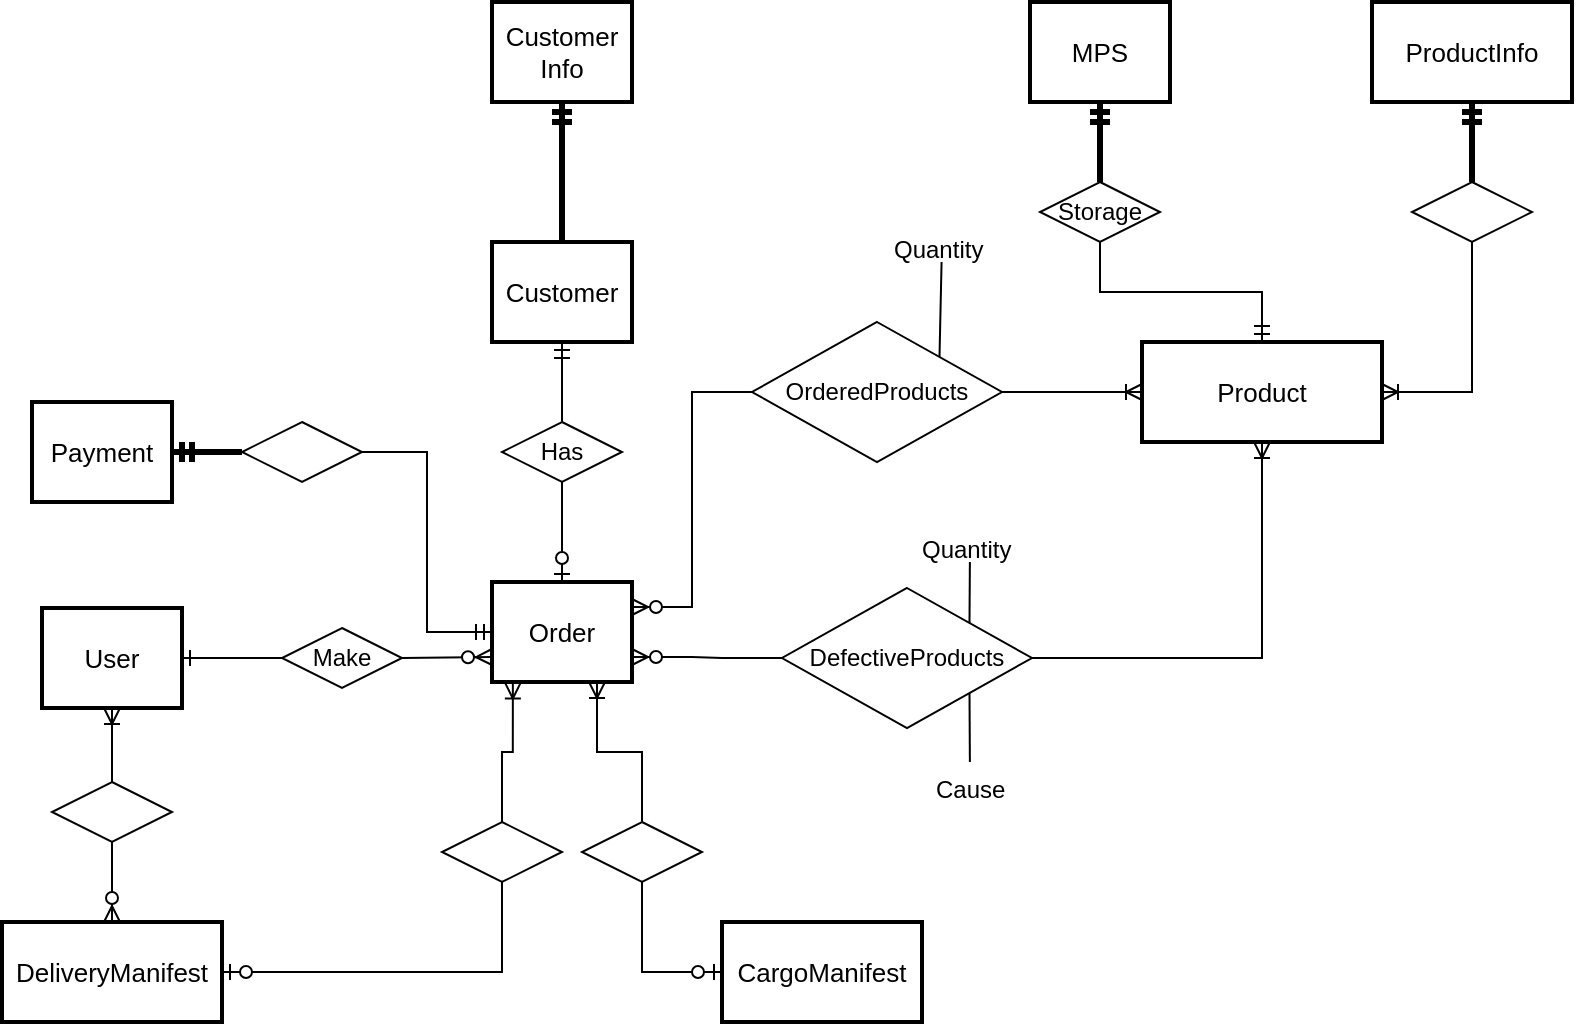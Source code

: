 <mxfile>
    <diagram id="fc1f3b67-3c9b-b1b3-7705-706421d27264" name="ERD Habit Tracker app">
        <mxGraphModel dx="1696" dy="773" grid="1" gridSize="10" guides="1" tooltips="1" connect="1" arrows="1" fold="1" page="1" pageScale="1" pageWidth="850" pageHeight="1100" background="none" math="0" shadow="0">
            <root>
                <mxCell id="0"/>
                <mxCell id="1" parent="0"/>
                <mxCell id="4a63a70a29bb4ada-19" value="Order" style="strokeWidth=2;whiteSpace=wrap;html=1;align=center;fontSize=13;fontFamily=Helvetica;shadow=0;" parent="1" vertex="1">
                    <mxGeometry x="295" y="330" width="70" height="50" as="geometry"/>
                </mxCell>
                <mxCell id="zjym_Dsfzuyl0e8LM0LR-1" value="User" style="strokeWidth=2;whiteSpace=wrap;html=1;align=center;fontSize=13;fontFamily=Helvetica;shadow=0;" parent="1" vertex="1">
                    <mxGeometry x="70" y="343" width="70" height="50" as="geometry"/>
                </mxCell>
                <mxCell id="zjym_Dsfzuyl0e8LM0LR-2" value="Customer" style="strokeWidth=2;whiteSpace=wrap;html=1;align=center;fontSize=13;fontFamily=Helvetica;shadow=0;" parent="1" vertex="1">
                    <mxGeometry x="295" y="160" width="70" height="50" as="geometry"/>
                </mxCell>
                <mxCell id="zjym_Dsfzuyl0e8LM0LR-3" value="Product" style="strokeWidth=2;whiteSpace=wrap;html=1;align=center;fontSize=13;fontFamily=Helvetica;shadow=0;" parent="1" vertex="1">
                    <mxGeometry x="620" y="210" width="120" height="50" as="geometry"/>
                </mxCell>
                <mxCell id="zjym_Dsfzuyl0e8LM0LR-11" value="CargoManifest" style="strokeWidth=2;whiteSpace=wrap;html=1;align=center;fontSize=13;fontFamily=Helvetica;shadow=0;" parent="1" vertex="1">
                    <mxGeometry x="410" y="500" width="100" height="50" as="geometry"/>
                </mxCell>
                <mxCell id="zjym_Dsfzuyl0e8LM0LR-15" value="MPS" style="strokeWidth=2;whiteSpace=wrap;html=1;align=center;fontSize=13;fontFamily=Helvetica;shadow=0;" parent="1" vertex="1">
                    <mxGeometry x="564" y="40" width="70" height="50" as="geometry"/>
                </mxCell>
                <mxCell id="zjym_Dsfzuyl0e8LM0LR-17" value="Make" style="rhombus;whiteSpace=wrap;html=1;shadow=0;" parent="1" vertex="1">
                    <mxGeometry x="190" y="353" width="60" height="30" as="geometry"/>
                </mxCell>
                <mxCell id="zjym_Dsfzuyl0e8LM0LR-21" value="" style="edgeStyle=entityRelationEdgeStyle;fontSize=12;html=1;endArrow=ERone;endFill=1;rounded=0;exitX=0;exitY=0.5;exitDx=0;exitDy=0;entryX=1;entryY=0.5;entryDx=0;entryDy=0;" parent="1" source="zjym_Dsfzuyl0e8LM0LR-17" target="zjym_Dsfzuyl0e8LM0LR-1" edge="1">
                    <mxGeometry width="100" height="100" relative="1" as="geometry">
                        <mxPoint x="190" y="410" as="sourcePoint"/>
                        <mxPoint x="230" y="410" as="targetPoint"/>
                    </mxGeometry>
                </mxCell>
                <mxCell id="zjym_Dsfzuyl0e8LM0LR-22" value="Storage" style="rhombus;whiteSpace=wrap;html=1;shadow=0;" parent="1" vertex="1">
                    <mxGeometry x="569" y="130" width="60" height="30" as="geometry"/>
                </mxCell>
                <mxCell id="zjym_Dsfzuyl0e8LM0LR-25" value="" style="fontSize=12;html=1;endArrow=ERmandOne;rounded=0;entryX=0.5;entryY=1;entryDx=0;entryDy=0;strokeWidth=3;edgeStyle=orthogonalEdgeStyle;" parent="1" source="zjym_Dsfzuyl0e8LM0LR-22" target="zjym_Dsfzuyl0e8LM0LR-15" edge="1">
                    <mxGeometry width="100" height="100" relative="1" as="geometry">
                        <mxPoint x="680" y="110" as="sourcePoint"/>
                        <mxPoint x="890" y="200" as="targetPoint"/>
                    </mxGeometry>
                </mxCell>
                <mxCell id="zjym_Dsfzuyl0e8LM0LR-26" value="" style="fontSize=12;html=1;endArrow=ERmandOne;rounded=0;entryX=0.5;entryY=0;entryDx=0;entryDy=0;exitX=0.5;exitY=1;exitDx=0;exitDy=0;edgeStyle=orthogonalEdgeStyle;" parent="1" source="zjym_Dsfzuyl0e8LM0LR-22" target="zjym_Dsfzuyl0e8LM0LR-3" edge="1">
                    <mxGeometry width="100" height="100" relative="1" as="geometry">
                        <mxPoint x="690" y="120" as="sourcePoint"/>
                        <mxPoint x="690" y="80" as="targetPoint"/>
                    </mxGeometry>
                </mxCell>
                <mxCell id="zjym_Dsfzuyl0e8LM0LR-27" value="Has" style="rhombus;whiteSpace=wrap;html=1;shadow=0;" parent="1" vertex="1">
                    <mxGeometry x="300" y="250" width="60" height="30" as="geometry"/>
                </mxCell>
                <mxCell id="zjym_Dsfzuyl0e8LM0LR-28" value="" style="fontSize=12;html=1;endArrow=ERmandOne;rounded=0;" parent="1" source="zjym_Dsfzuyl0e8LM0LR-27" target="zjym_Dsfzuyl0e8LM0LR-2" edge="1">
                    <mxGeometry width="100" height="100" relative="1" as="geometry">
                        <mxPoint x="325" y="250" as="sourcePoint"/>
                        <mxPoint x="325" y="210" as="targetPoint"/>
                    </mxGeometry>
                </mxCell>
                <mxCell id="zjym_Dsfzuyl0e8LM0LR-30" value="DeliveryManifest" style="strokeWidth=2;whiteSpace=wrap;html=1;align=center;fontSize=13;fontFamily=Helvetica;shadow=0;" parent="1" vertex="1">
                    <mxGeometry x="50" y="500" width="110" height="50" as="geometry"/>
                </mxCell>
                <mxCell id="zjym_Dsfzuyl0e8LM0LR-31" value="" style="rhombus;whiteSpace=wrap;html=1;shadow=0;" parent="1" vertex="1">
                    <mxGeometry x="75" y="430" width="60" height="30" as="geometry"/>
                </mxCell>
                <mxCell id="zjym_Dsfzuyl0e8LM0LR-37" value="" style="fontSize=12;html=1;endArrow=ERzeroToOne;endFill=1;rounded=0;exitX=0.5;exitY=1;exitDx=0;exitDy=0;entryX=0.5;entryY=0;entryDx=0;entryDy=0;" parent="1" source="zjym_Dsfzuyl0e8LM0LR-27" target="4a63a70a29bb4ada-19" edge="1">
                    <mxGeometry width="100" height="100" relative="1" as="geometry">
                        <mxPoint x="260" y="365" as="sourcePoint"/>
                        <mxPoint x="300" y="365" as="targetPoint"/>
                    </mxGeometry>
                </mxCell>
                <mxCell id="zjym_Dsfzuyl0e8LM0LR-40" value="" style="rhombus;whiteSpace=wrap;html=1;shadow=0;" parent="1" vertex="1">
                    <mxGeometry x="270" y="450" width="60" height="30" as="geometry"/>
                </mxCell>
                <mxCell id="zjym_Dsfzuyl0e8LM0LR-41" value="" style="fontSize=12;html=1;endArrow=ERzeroToOne;endFill=1;rounded=0;exitX=0.5;exitY=1;exitDx=0;exitDy=0;entryX=1;entryY=0.5;entryDx=0;entryDy=0;edgeStyle=orthogonalEdgeStyle;" parent="1" source="zjym_Dsfzuyl0e8LM0LR-40" target="zjym_Dsfzuyl0e8LM0LR-30" edge="1">
                    <mxGeometry width="100" height="100" relative="1" as="geometry">
                        <mxPoint x="420" y="375" as="sourcePoint"/>
                        <mxPoint x="265" y="510" as="targetPoint"/>
                    </mxGeometry>
                </mxCell>
                <mxCell id="zjym_Dsfzuyl0e8LM0LR-42" value="" style="edgeStyle=orthogonalEdgeStyle;fontSize=12;html=1;endArrow=ERoneToMany;rounded=0;exitX=0.5;exitY=0;exitDx=0;exitDy=0;entryX=0.149;entryY=1.004;entryDx=0;entryDy=0;entryPerimeter=0;" parent="1" source="zjym_Dsfzuyl0e8LM0LR-40" target="4a63a70a29bb4ada-19" edge="1">
                    <mxGeometry width="100" height="100" relative="1" as="geometry">
                        <mxPoint x="370" y="480" as="sourcePoint"/>
                        <mxPoint x="470" y="380" as="targetPoint"/>
                    </mxGeometry>
                </mxCell>
                <mxCell id="zjym_Dsfzuyl0e8LM0LR-43" value="" style="rhombus;whiteSpace=wrap;html=1;shadow=0;" parent="1" vertex="1">
                    <mxGeometry x="340" y="450" width="60" height="30" as="geometry"/>
                </mxCell>
                <mxCell id="zjym_Dsfzuyl0e8LM0LR-44" value="" style="fontSize=12;html=1;endArrow=ERzeroToOne;endFill=1;rounded=0;exitX=0.5;exitY=1;exitDx=0;exitDy=0;entryX=0;entryY=0.5;entryDx=0;entryDy=0;edgeStyle=orthogonalEdgeStyle;" parent="1" source="zjym_Dsfzuyl0e8LM0LR-43" target="zjym_Dsfzuyl0e8LM0LR-11" edge="1">
                    <mxGeometry width="100" height="100" relative="1" as="geometry">
                        <mxPoint x="490" y="375" as="sourcePoint"/>
                        <mxPoint x="230" y="525" as="targetPoint"/>
                    </mxGeometry>
                </mxCell>
                <mxCell id="zjym_Dsfzuyl0e8LM0LR-45" value="" style="fontSize=12;html=1;endArrow=ERoneToMany;rounded=0;exitX=0.5;exitY=0;exitDx=0;exitDy=0;entryX=0.75;entryY=1;entryDx=0;entryDy=0;edgeStyle=orthogonalEdgeStyle;" parent="1" source="zjym_Dsfzuyl0e8LM0LR-43" target="4a63a70a29bb4ada-19" edge="1">
                    <mxGeometry width="100" height="100" relative="1" as="geometry">
                        <mxPoint x="440" y="480" as="sourcePoint"/>
                        <mxPoint x="370" y="380" as="targetPoint"/>
                    </mxGeometry>
                </mxCell>
                <mxCell id="zjym_Dsfzuyl0e8LM0LR-46" value="OrderedProducts" style="rhombus;whiteSpace=wrap;html=1;shadow=0;" parent="1" vertex="1">
                    <mxGeometry x="425" y="200" width="125" height="70" as="geometry"/>
                </mxCell>
                <mxCell id="zjym_Dsfzuyl0e8LM0LR-47" value="" style="edgeStyle=entityRelationEdgeStyle;fontSize=12;html=1;endArrow=ERzeroToMany;endFill=1;rounded=0;entryX=1;entryY=0.25;entryDx=0;entryDy=0;exitX=0;exitY=0.5;exitDx=0;exitDy=0;" parent="1" source="zjym_Dsfzuyl0e8LM0LR-46" target="4a63a70a29bb4ada-19" edge="1">
                    <mxGeometry width="100" height="100" relative="1" as="geometry">
                        <mxPoint x="370" y="480" as="sourcePoint"/>
                        <mxPoint x="470" y="380" as="targetPoint"/>
                    </mxGeometry>
                </mxCell>
                <mxCell id="zjym_Dsfzuyl0e8LM0LR-48" value="" style="edgeStyle=entityRelationEdgeStyle;fontSize=12;html=1;endArrow=ERoneToMany;rounded=0;entryX=0;entryY=0.5;entryDx=0;entryDy=0;exitX=1;exitY=0.5;exitDx=0;exitDy=0;" parent="1" source="zjym_Dsfzuyl0e8LM0LR-46" target="zjym_Dsfzuyl0e8LM0LR-3" edge="1">
                    <mxGeometry width="100" height="100" relative="1" as="geometry">
                        <mxPoint x="370" y="480" as="sourcePoint"/>
                        <mxPoint x="470" y="380" as="targetPoint"/>
                    </mxGeometry>
                </mxCell>
                <mxCell id="zjym_Dsfzuyl0e8LM0LR-52" value="Quantity" style="text;strokeColor=none;fillColor=none;spacingLeft=4;spacingRight=4;overflow=hidden;rotatable=0;points=[[0,0.5],[1,0.5]];portConstraint=eastwest;fontSize=12;" parent="1" vertex="1">
                    <mxGeometry x="490" y="150" width="60" height="20" as="geometry"/>
                </mxCell>
                <mxCell id="zjym_Dsfzuyl0e8LM0LR-55" value="" style="endArrow=none;html=1;rounded=0;exitX=1;exitY=0;exitDx=0;exitDy=0;" parent="1" source="zjym_Dsfzuyl0e8LM0LR-46" target="zjym_Dsfzuyl0e8LM0LR-52" edge="1">
                    <mxGeometry relative="1" as="geometry">
                        <mxPoint x="380" y="310" as="sourcePoint"/>
                        <mxPoint x="540" y="310" as="targetPoint"/>
                    </mxGeometry>
                </mxCell>
                <mxCell id="tHHhSHE9g-unbZuYOxYO-2" value="" style="fontSize=12;html=1;endArrow=ERzeroToMany;endFill=1;rounded=0;exitX=0.5;exitY=1;exitDx=0;exitDy=0;entryX=0.5;entryY=0;entryDx=0;entryDy=0;" parent="1" source="zjym_Dsfzuyl0e8LM0LR-31" target="zjym_Dsfzuyl0e8LM0LR-30" edge="1">
                    <mxGeometry width="100" height="100" relative="1" as="geometry">
                        <mxPoint x="140" y="485" as="sourcePoint"/>
                        <mxPoint x="240" y="385" as="targetPoint"/>
                    </mxGeometry>
                </mxCell>
                <mxCell id="tHHhSHE9g-unbZuYOxYO-4" value="" style="fontSize=12;html=1;endArrow=ERzeroToMany;endFill=1;rounded=0;exitX=1;exitY=0.5;exitDx=0;exitDy=0;entryX=0;entryY=0.75;entryDx=0;entryDy=0;" parent="1" source="zjym_Dsfzuyl0e8LM0LR-17" target="4a63a70a29bb4ada-19" edge="1">
                    <mxGeometry width="100" height="100" relative="1" as="geometry">
                        <mxPoint x="115" y="460" as="sourcePoint"/>
                        <mxPoint x="115" y="510" as="targetPoint"/>
                    </mxGeometry>
                </mxCell>
                <mxCell id="tP17oHUK5N-2ztj91m9C-2" value="DefectiveProducts" style="rhombus;whiteSpace=wrap;html=1;shadow=0;" parent="1" vertex="1">
                    <mxGeometry x="440" y="333" width="125" height="70" as="geometry"/>
                </mxCell>
                <mxCell id="tP17oHUK5N-2ztj91m9C-3" value="" style="edgeStyle=entityRelationEdgeStyle;fontSize=12;html=1;endArrow=ERzeroToMany;endFill=1;rounded=0;entryX=1;entryY=0.75;entryDx=0;entryDy=0;exitX=0;exitY=0.5;exitDx=0;exitDy=0;" parent="1" source="tP17oHUK5N-2ztj91m9C-2" target="4a63a70a29bb4ada-19" edge="1">
                    <mxGeometry width="100" height="100" relative="1" as="geometry">
                        <mxPoint x="435" y="245" as="sourcePoint"/>
                        <mxPoint x="375" y="365" as="targetPoint"/>
                    </mxGeometry>
                </mxCell>
                <mxCell id="tP17oHUK5N-2ztj91m9C-4" value="" style="edgeStyle=orthogonalEdgeStyle;fontSize=12;html=1;endArrow=ERoneToMany;rounded=0;exitX=1;exitY=0.5;exitDx=0;exitDy=0;entryX=0.5;entryY=1;entryDx=0;entryDy=0;" parent="1" source="tP17oHUK5N-2ztj91m9C-2" target="zjym_Dsfzuyl0e8LM0LR-3" edge="1">
                    <mxGeometry width="100" height="100" relative="1" as="geometry">
                        <mxPoint x="560" y="245" as="sourcePoint"/>
                        <mxPoint x="630" y="245" as="targetPoint"/>
                    </mxGeometry>
                </mxCell>
                <mxCell id="tP17oHUK5N-2ztj91m9C-5" value="Quantity" style="text;strokeColor=none;fillColor=none;spacingLeft=4;spacingRight=4;overflow=hidden;rotatable=0;points=[[0,0.5],[1,0.5]];portConstraint=eastwest;fontSize=12;" parent="1" vertex="1">
                    <mxGeometry x="504" y="300" width="60" height="20" as="geometry"/>
                </mxCell>
                <mxCell id="tP17oHUK5N-2ztj91m9C-6" value="" style="endArrow=none;html=1;rounded=0;exitX=1;exitY=0;exitDx=0;exitDy=0;" parent="1" source="tP17oHUK5N-2ztj91m9C-2" target="tP17oHUK5N-2ztj91m9C-5" edge="1">
                    <mxGeometry relative="1" as="geometry">
                        <mxPoint x="548.211" y="348.998" as="sourcePoint"/>
                        <mxPoint x="590" y="440" as="targetPoint"/>
                    </mxGeometry>
                </mxCell>
                <mxCell id="tP17oHUK5N-2ztj91m9C-7" value="Cause" style="text;strokeColor=none;fillColor=none;spacingLeft=4;spacingRight=4;overflow=hidden;rotatable=0;points=[[0,0.5],[1,0.5]];portConstraint=eastwest;fontSize=12;" parent="1" vertex="1">
                    <mxGeometry x="511" y="420" width="46" height="20" as="geometry"/>
                </mxCell>
                <mxCell id="tP17oHUK5N-2ztj91m9C-8" value="" style="endArrow=none;html=1;rounded=0;exitX=1;exitY=1;exitDx=0;exitDy=0;" parent="1" source="tP17oHUK5N-2ztj91m9C-2" target="tP17oHUK5N-2ztj91m9C-7" edge="1">
                    <mxGeometry relative="1" as="geometry">
                        <mxPoint x="544" y="361" as="sourcePoint"/>
                        <mxPoint x="544" y="330" as="targetPoint"/>
                    </mxGeometry>
                </mxCell>
                <mxCell id="eB0scZXVC4urR15_1VLf-1" value="Payment" style="strokeWidth=2;whiteSpace=wrap;html=1;align=center;fontSize=13;fontFamily=Helvetica;shadow=0;" parent="1" vertex="1">
                    <mxGeometry x="65" y="240" width="70" height="50" as="geometry"/>
                </mxCell>
                <mxCell id="eB0scZXVC4urR15_1VLf-2" value="" style="rhombus;whiteSpace=wrap;html=1;shadow=0;" parent="1" vertex="1">
                    <mxGeometry x="170" y="250" width="60" height="30" as="geometry"/>
                </mxCell>
                <mxCell id="eB0scZXVC4urR15_1VLf-3" value="" style="fontSize=12;html=1;endArrow=ERmandOne;rounded=0;exitX=1;exitY=0.5;exitDx=0;exitDy=0;entryX=0;entryY=0.5;entryDx=0;entryDy=0;edgeStyle=orthogonalEdgeStyle;" parent="1" source="eB0scZXVC4urR15_1VLf-2" target="4a63a70a29bb4ada-19" edge="1">
                    <mxGeometry width="100" height="100" relative="1" as="geometry">
                        <mxPoint x="340" y="260" as="sourcePoint"/>
                        <mxPoint x="340" y="220" as="targetPoint"/>
                    </mxGeometry>
                </mxCell>
                <mxCell id="eB0scZXVC4urR15_1VLf-4" value="" style="fontSize=12;html=1;endArrow=ERmandOne;rounded=0;exitX=0;exitY=0.5;exitDx=0;exitDy=0;entryX=1;entryY=0.5;entryDx=0;entryDy=0;edgeStyle=orthogonalEdgeStyle;strokeWidth=3;" parent="1" source="eB0scZXVC4urR15_1VLf-2" target="eB0scZXVC4urR15_1VLf-1" edge="1">
                    <mxGeometry width="100" height="100" relative="1" as="geometry">
                        <mxPoint x="280" y="295" as="sourcePoint"/>
                        <mxPoint x="305" y="365" as="targetPoint"/>
                    </mxGeometry>
                </mxCell>
                <mxCell id="9SBdAsA8HXev21idvt50-1" value="Customer&lt;br&gt;Info" style="strokeWidth=2;whiteSpace=wrap;html=1;align=center;fontSize=13;fontFamily=Helvetica;shadow=0;" parent="1" vertex="1">
                    <mxGeometry x="295" y="40" width="70" height="50" as="geometry"/>
                </mxCell>
                <mxCell id="9SBdAsA8HXev21idvt50-2" value="" style="fontSize=12;html=1;endArrow=ERmandOne;rounded=0;entryX=0.5;entryY=1;entryDx=0;entryDy=0;edgeStyle=orthogonalEdgeStyle;strokeWidth=3;exitX=0.5;exitY=0;exitDx=0;exitDy=0;" parent="1" source="zjym_Dsfzuyl0e8LM0LR-2" target="9SBdAsA8HXev21idvt50-1" edge="1">
                    <mxGeometry width="100" height="100" relative="1" as="geometry">
                        <mxPoint x="345" y="160" as="sourcePoint"/>
                        <mxPoint x="530" y="225" as="targetPoint"/>
                    </mxGeometry>
                </mxCell>
                <mxCell id="2" value="ProductInfo" style="strokeWidth=2;whiteSpace=wrap;html=1;align=center;fontSize=13;fontFamily=Helvetica;shadow=0;" parent="1" vertex="1">
                    <mxGeometry x="735" y="40" width="100" height="50" as="geometry"/>
                </mxCell>
                <mxCell id="4" value="" style="rhombus;whiteSpace=wrap;html=1;shadow=0;" parent="1" vertex="1">
                    <mxGeometry x="755" y="130" width="60" height="30" as="geometry"/>
                </mxCell>
                <mxCell id="5" value="" style="fontSize=12;html=1;endArrow=ERmandOne;rounded=0;strokeWidth=3;edgeStyle=orthogonalEdgeStyle;" parent="1" source="4" target="2" edge="1">
                    <mxGeometry width="100" height="100" relative="1" as="geometry">
                        <mxPoint x="690" y="120" as="sourcePoint"/>
                        <mxPoint x="790" y="110" as="targetPoint"/>
                    </mxGeometry>
                </mxCell>
                <mxCell id="6" value="" style="fontSize=12;html=1;endArrow=ERoneToMany;exitX=0.5;exitY=1;exitDx=0;exitDy=0;edgeStyle=orthogonalEdgeStyle;entryX=1;entryY=0.5;entryDx=0;entryDy=0;elbow=vertical;rounded=0;" parent="1" source="4" target="zjym_Dsfzuyl0e8LM0LR-3" edge="1">
                    <mxGeometry width="100" height="100" relative="1" as="geometry">
                        <mxPoint x="690" y="520" as="sourcePoint"/>
                        <mxPoint x="790" y="420" as="targetPoint"/>
                    </mxGeometry>
                </mxCell>
                <mxCell id="8" value="" style="fontSize=12;html=1;endArrow=ERoneToMany;rounded=0;elbow=vertical;exitX=0.5;exitY=0;exitDx=0;exitDy=0;entryX=0.5;entryY=1;entryDx=0;entryDy=0;" parent="1" source="zjym_Dsfzuyl0e8LM0LR-31" target="zjym_Dsfzuyl0e8LM0LR-1" edge="1">
                    <mxGeometry width="100" height="100" relative="1" as="geometry">
                        <mxPoint x="160" y="480" as="sourcePoint"/>
                        <mxPoint x="260" y="380" as="targetPoint"/>
                    </mxGeometry>
                </mxCell>
            </root>
        </mxGraphModel>
    </diagram>
</mxfile>